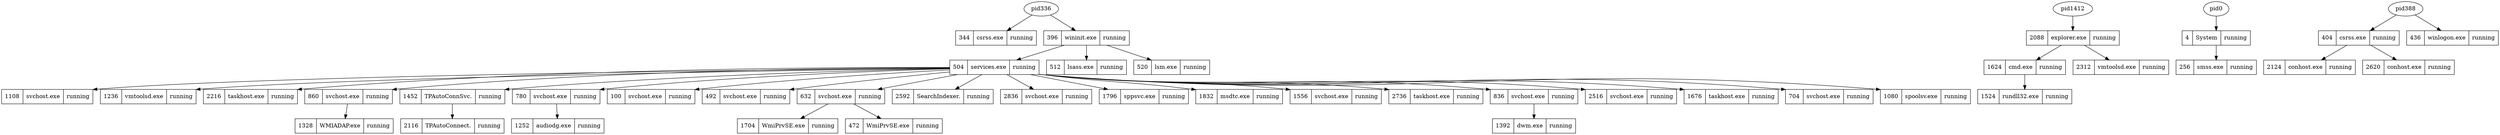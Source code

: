 digraph processtree { 
graph [rankdir = "TB"];
pid504 -> pid1108 [];
pid1624 -> pid1524 [];
pid504 -> pid1236 [];
pid504 -> pid2216 [];
pid860 -> pid1328 [];
pid0 -> pid4 [];
pid504 -> pid1452 [];
pid388 -> pid404 [];
pid780 -> pid1252 [];
pid504 -> pid100 [];
pid2088 -> pid2312 [];
pid1412 -> pid2088 [];
pid504 -> pid492 [];
pid336 -> pid344 [];
pid336 -> pid396 [];
pid388 -> pid436 [];
pid404 -> pid2124 [];
pid504 -> pid780 [];
pid504 -> pid632 [];
pid504 -> pid2592 [];
pid504 -> pid2836 [];
pid632 -> pid1704 [];
pid504 -> pid1796 [];
pid504 -> pid860 [];
pid396 -> pid504 [];
pid504 -> pid1832 [];
pid504 -> pid1556 [];
pid504 -> pid2736 [];
pid836 -> pid1392 [];
pid4 -> pid256 [];
pid2088 -> pid1624 [];
pid632 -> pid472 [];
pid404 -> pid2620 [];
pid504 -> pid2516 [];
pid396 -> pid512 [];
pid1452 -> pid2116 [];
pid504 -> pid836 [];
pid504 -> pid1676 [];
pid396 -> pid520 [];
pid504 -> pid704 [];
pid504 -> pid1080 [];
pid1624 [label="1624 | cmd.exe |running" shape="record" ];
pid4 [label="4 | System |running" shape="record" ];
pid396 [label="396 | wininit.exe |running" shape="record" ];
pid436 [label="436 | winlogon.exe |running" shape="record" ];
pid2216 [label="2216 | taskhost.exe |running" shape="record" ];
pid1236 [label="1236 | vmtoolsd.exe |running" shape="record" ];
pid2116 [label="2116 | TPAutoConnect. |running" shape="record" ];
pid2736 [label="2736 | taskhost.exe |running" shape="record" ];
pid520 [label="520 | lsm.exe |running" shape="record" ];
pid1392 [label="1392 | dwm.exe |running" shape="record" ];
pid1704 [label="1704 | WmiPrvSE.exe |running" shape="record" ];
pid780 [label="780 | svchost.exe |running" shape="record" ];
pid2592 [label="2592 | SearchIndexer. |running" shape="record" ];
pid1676 [label="1676 | taskhost.exe |running" shape="record" ];
pid2620 [label="2620 | conhost.exe |running" shape="record" ];
pid836 [label="836 | svchost.exe |running" shape="record" ];
pid2312 [label="2312 | vmtoolsd.exe |running" shape="record" ];
pid1796 [label="1796 | sppsvc.exe |running" shape="record" ];
pid2516 [label="2516 | svchost.exe |running" shape="record" ];
pid632 [label="632 | svchost.exe |running" shape="record" ];
pid1832 [label="1832 | msdtc.exe |running" shape="record" ];
pid344 [label="344 | csrss.exe |running" shape="record" ];
pid1328 [label="1328 | WMIADAP.exe |running" shape="record" ];
pid472 [label="472 | WmiPrvSE.exe |running" shape="record" ];
pid1524 [label="1524 | rundll32.exe |running" shape="record" ];
pid1108 [label="1108 | svchost.exe |running" shape="record" ];
pid512 [label="512 | lsass.exe |running" shape="record" ];
pid1452 [label="1452 | TPAutoConnSvc. |running" shape="record" ];
pid860 [label="860 | svchost.exe |running" shape="record" ];
pid1252 [label="1252 | audiodg.exe |running" shape="record" ];
pid2088 [label="2088 | explorer.exe |running" shape="record" ];
pid100 [label="100 | svchost.exe |running" shape="record" ];
pid404 [label="404 | csrss.exe |running" shape="record" ];
pid1080 [label="1080 | spoolsv.exe |running" shape="record" ];
pid2836 [label="2836 | svchost.exe |running" shape="record" ];
pid704 [label="704 | svchost.exe |running" shape="record" ];
pid504 [label="504 | services.exe |running" shape="record" ];
pid492 [label="492 | svchost.exe |running" shape="record" ];
pid256 [label="256 | smss.exe |running" shape="record" ];
pid1556 [label="1556 | svchost.exe |running" shape="record" ];
pid2124 [label="2124 | conhost.exe |running" shape="record" ];
}